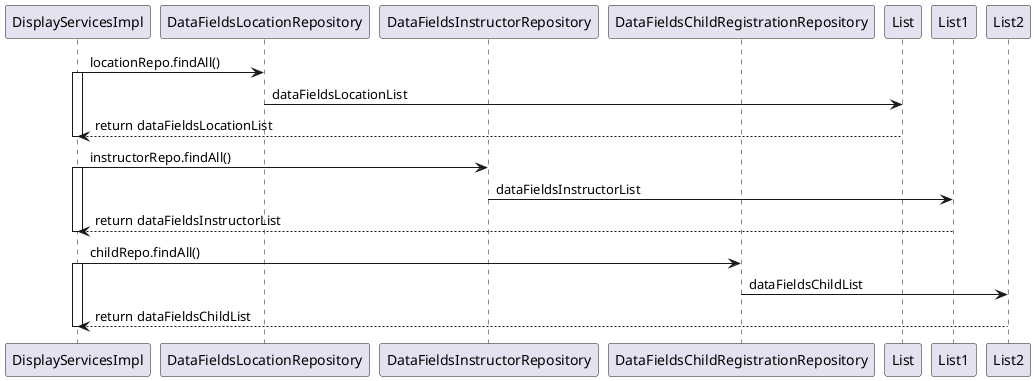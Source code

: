 @startuml
participant DisplayServicesImpl
participant DataFieldsLocationRepository
participant DataFieldsInstructorRepository
participant DataFieldsChildRegistrationRepository
participant List
participant List1
participant List2

DisplayServicesImpl -> DataFieldsLocationRepository: locationRepo.findAll()
activate DisplayServicesImpl
DataFieldsLocationRepository -> List: dataFieldsLocationList
List --> DisplayServicesImpl : return dataFieldsLocationList
deactivate DisplayServicesImpl

DisplayServicesImpl -> DataFieldsInstructorRepository: instructorRepo.findAll()
activate DisplayServicesImpl
DataFieldsInstructorRepository -> List1: dataFieldsInstructorList
List1 --> DisplayServicesImpl : return dataFieldsInstructorList
deactivate DisplayServicesImpl

DisplayServicesImpl -> DataFieldsChildRegistrationRepository: childRepo.findAll()
activate DisplayServicesImpl
DataFieldsChildRegistrationRepository -> List2: dataFieldsChildList
List2 --> DisplayServicesImpl : return dataFieldsChildList
deactivate DisplayServicesImpl
@enduml
